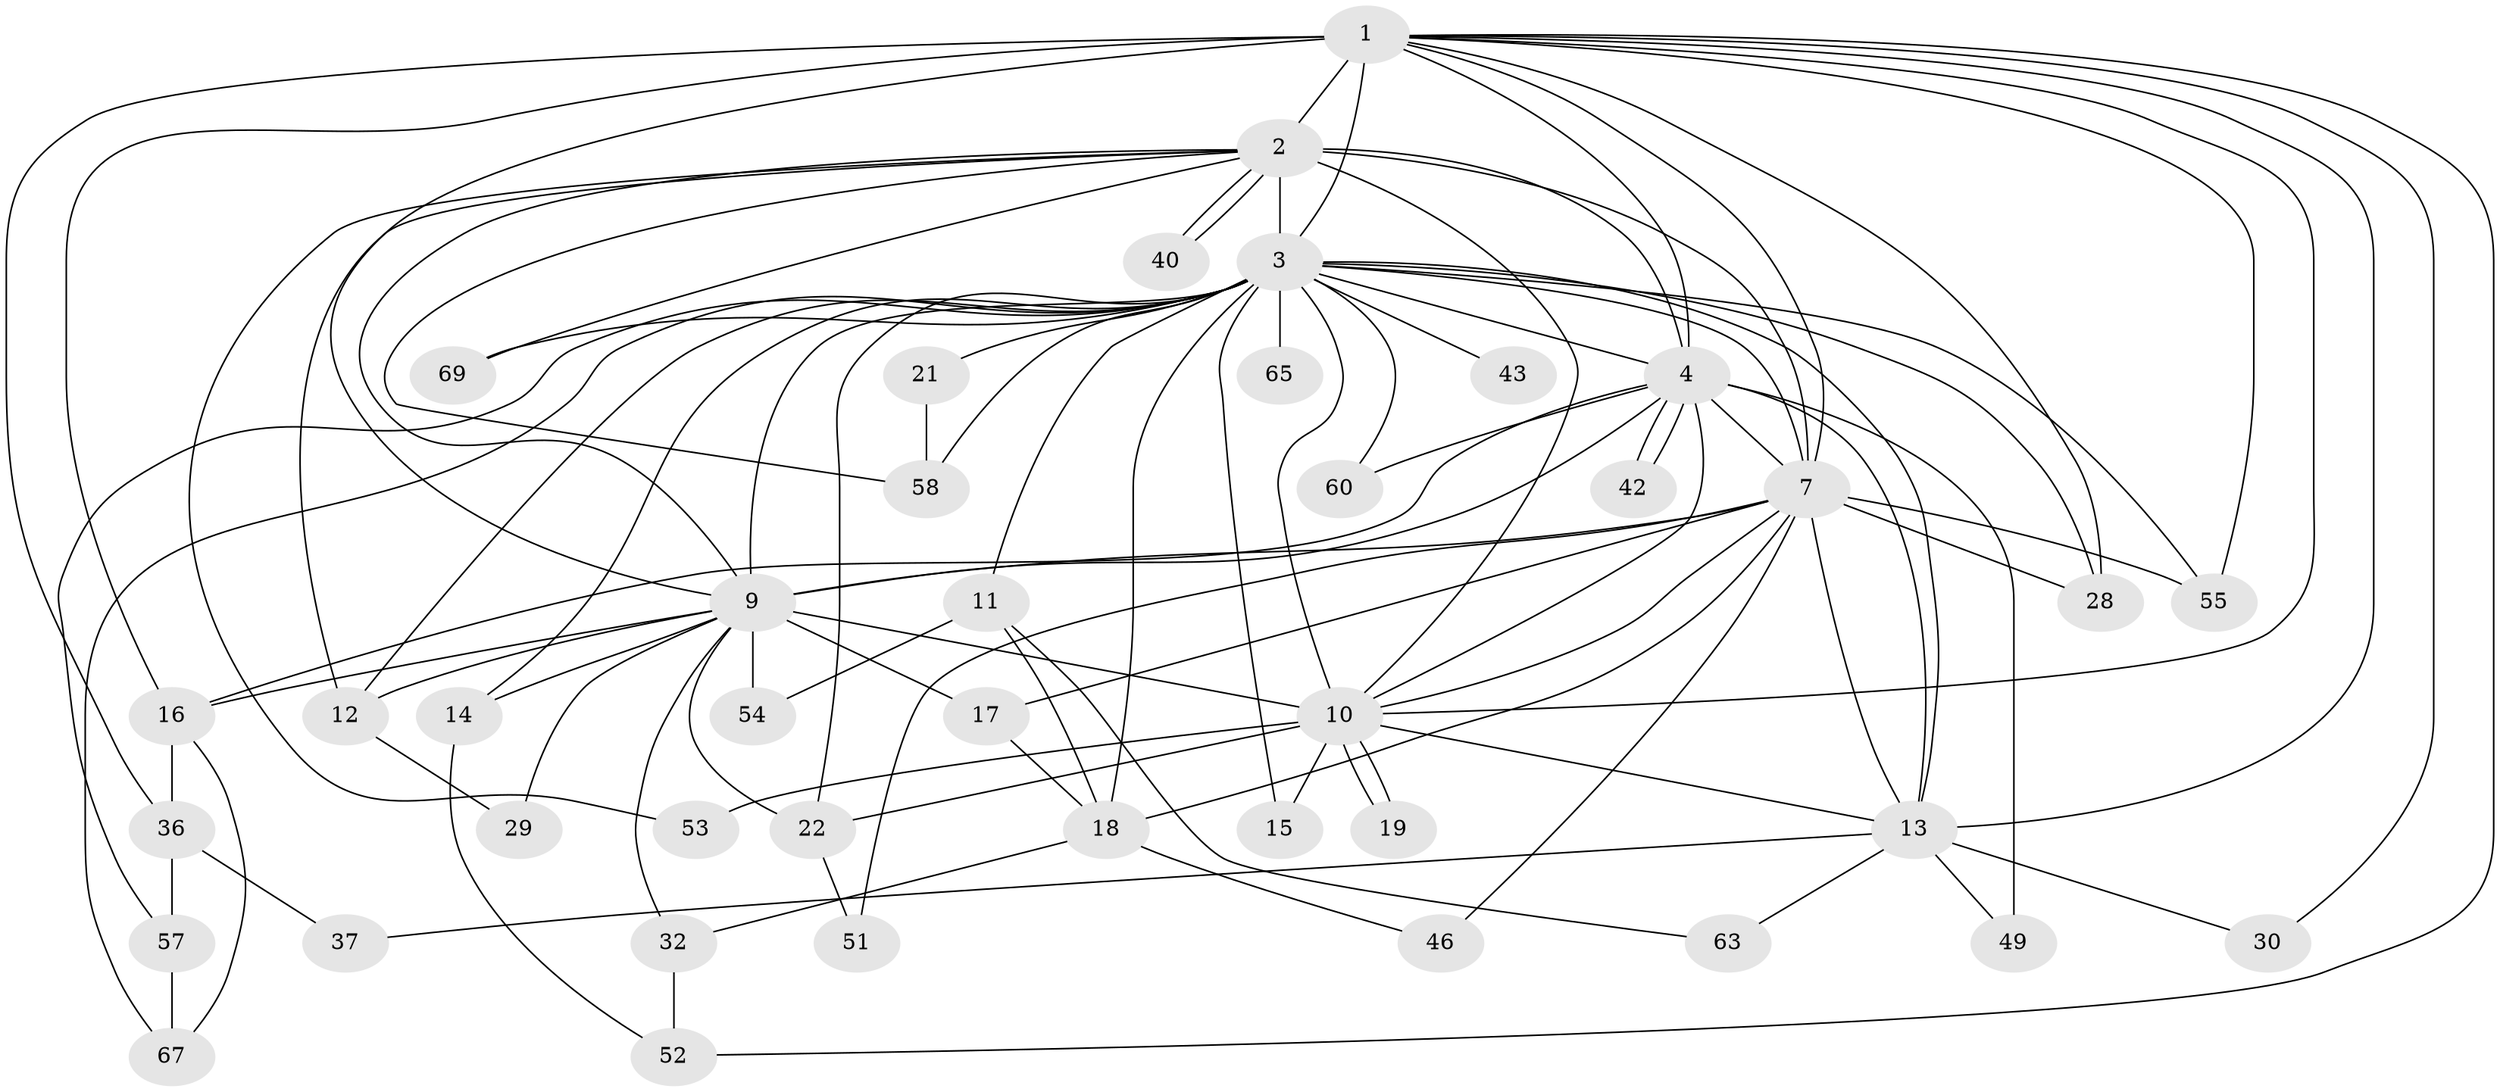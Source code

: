 // original degree distribution, {18: 0.024390243902439025, 16: 0.024390243902439025, 12: 0.012195121951219513, 19: 0.024390243902439025, 20: 0.024390243902439025, 15: 0.012195121951219513, 6: 0.024390243902439025, 10: 0.012195121951219513, 3: 0.1951219512195122, 2: 0.5121951219512195, 4: 0.07317073170731707, 7: 0.012195121951219513, 5: 0.04878048780487805}
// Generated by graph-tools (version 1.1) at 2025/13/03/09/25 04:13:51]
// undirected, 41 vertices, 98 edges
graph export_dot {
graph [start="1"]
  node [color=gray90,style=filled];
  1;
  2 [super="+45"];
  3 [super="+5+6+8"];
  4 [super="+47"];
  7 [super="+25+41"];
  9;
  10;
  11;
  12 [super="+72"];
  13 [super="+61+39"];
  14;
  15;
  16 [super="+24"];
  17;
  18 [super="+35+27+77"];
  19;
  21;
  22 [super="+66+34"];
  28 [super="+76"];
  29;
  30;
  32;
  36 [super="+81"];
  37;
  40;
  42;
  43;
  46;
  49 [super="+74"];
  51;
  52 [super="+75"];
  53;
  54;
  55;
  57;
  58;
  60;
  63;
  65;
  67 [super="+79"];
  69;
  1 -- 2;
  1 -- 3 [weight=6];
  1 -- 4;
  1 -- 7;
  1 -- 9;
  1 -- 10;
  1 -- 16;
  1 -- 28;
  1 -- 30;
  1 -- 36;
  1 -- 52;
  1 -- 55;
  1 -- 13;
  2 -- 3 [weight=7];
  2 -- 4;
  2 -- 7 [weight=2];
  2 -- 9;
  2 -- 10;
  2 -- 40;
  2 -- 40;
  2 -- 53;
  2 -- 58;
  2 -- 69;
  2 -- 12;
  3 -- 4 [weight=4];
  3 -- 7 [weight=6];
  3 -- 9 [weight=7];
  3 -- 10 [weight=4];
  3 -- 21 [weight=2];
  3 -- 57 [weight=2];
  3 -- 65;
  3 -- 11 [weight=2];
  3 -- 15;
  3 -- 28;
  3 -- 18 [weight=3];
  3 -- 67;
  3 -- 69;
  3 -- 13 [weight=2];
  3 -- 22 [weight=3];
  3 -- 43 [weight=2];
  3 -- 55;
  3 -- 58;
  3 -- 12;
  3 -- 14;
  3 -- 60;
  4 -- 7;
  4 -- 9;
  4 -- 10;
  4 -- 16;
  4 -- 42;
  4 -- 42;
  4 -- 49 [weight=2];
  4 -- 60;
  4 -- 13;
  7 -- 9;
  7 -- 10;
  7 -- 13;
  7 -- 17;
  7 -- 18 [weight=2];
  7 -- 46;
  7 -- 51;
  7 -- 28;
  7 -- 55;
  9 -- 10;
  9 -- 12;
  9 -- 14;
  9 -- 17;
  9 -- 29;
  9 -- 32;
  9 -- 54;
  9 -- 16;
  9 -- 22;
  10 -- 15;
  10 -- 19;
  10 -- 19;
  10 -- 22;
  10 -- 53;
  10 -- 13;
  11 -- 18 [weight=2];
  11 -- 54;
  11 -- 63;
  12 -- 29;
  13 -- 30;
  13 -- 37;
  13 -- 49;
  13 -- 63;
  14 -- 52;
  16 -- 36;
  16 -- 67;
  17 -- 18;
  18 -- 32;
  18 -- 46;
  21 -- 58;
  22 -- 51;
  32 -- 52;
  36 -- 37;
  36 -- 57;
  57 -- 67;
}
